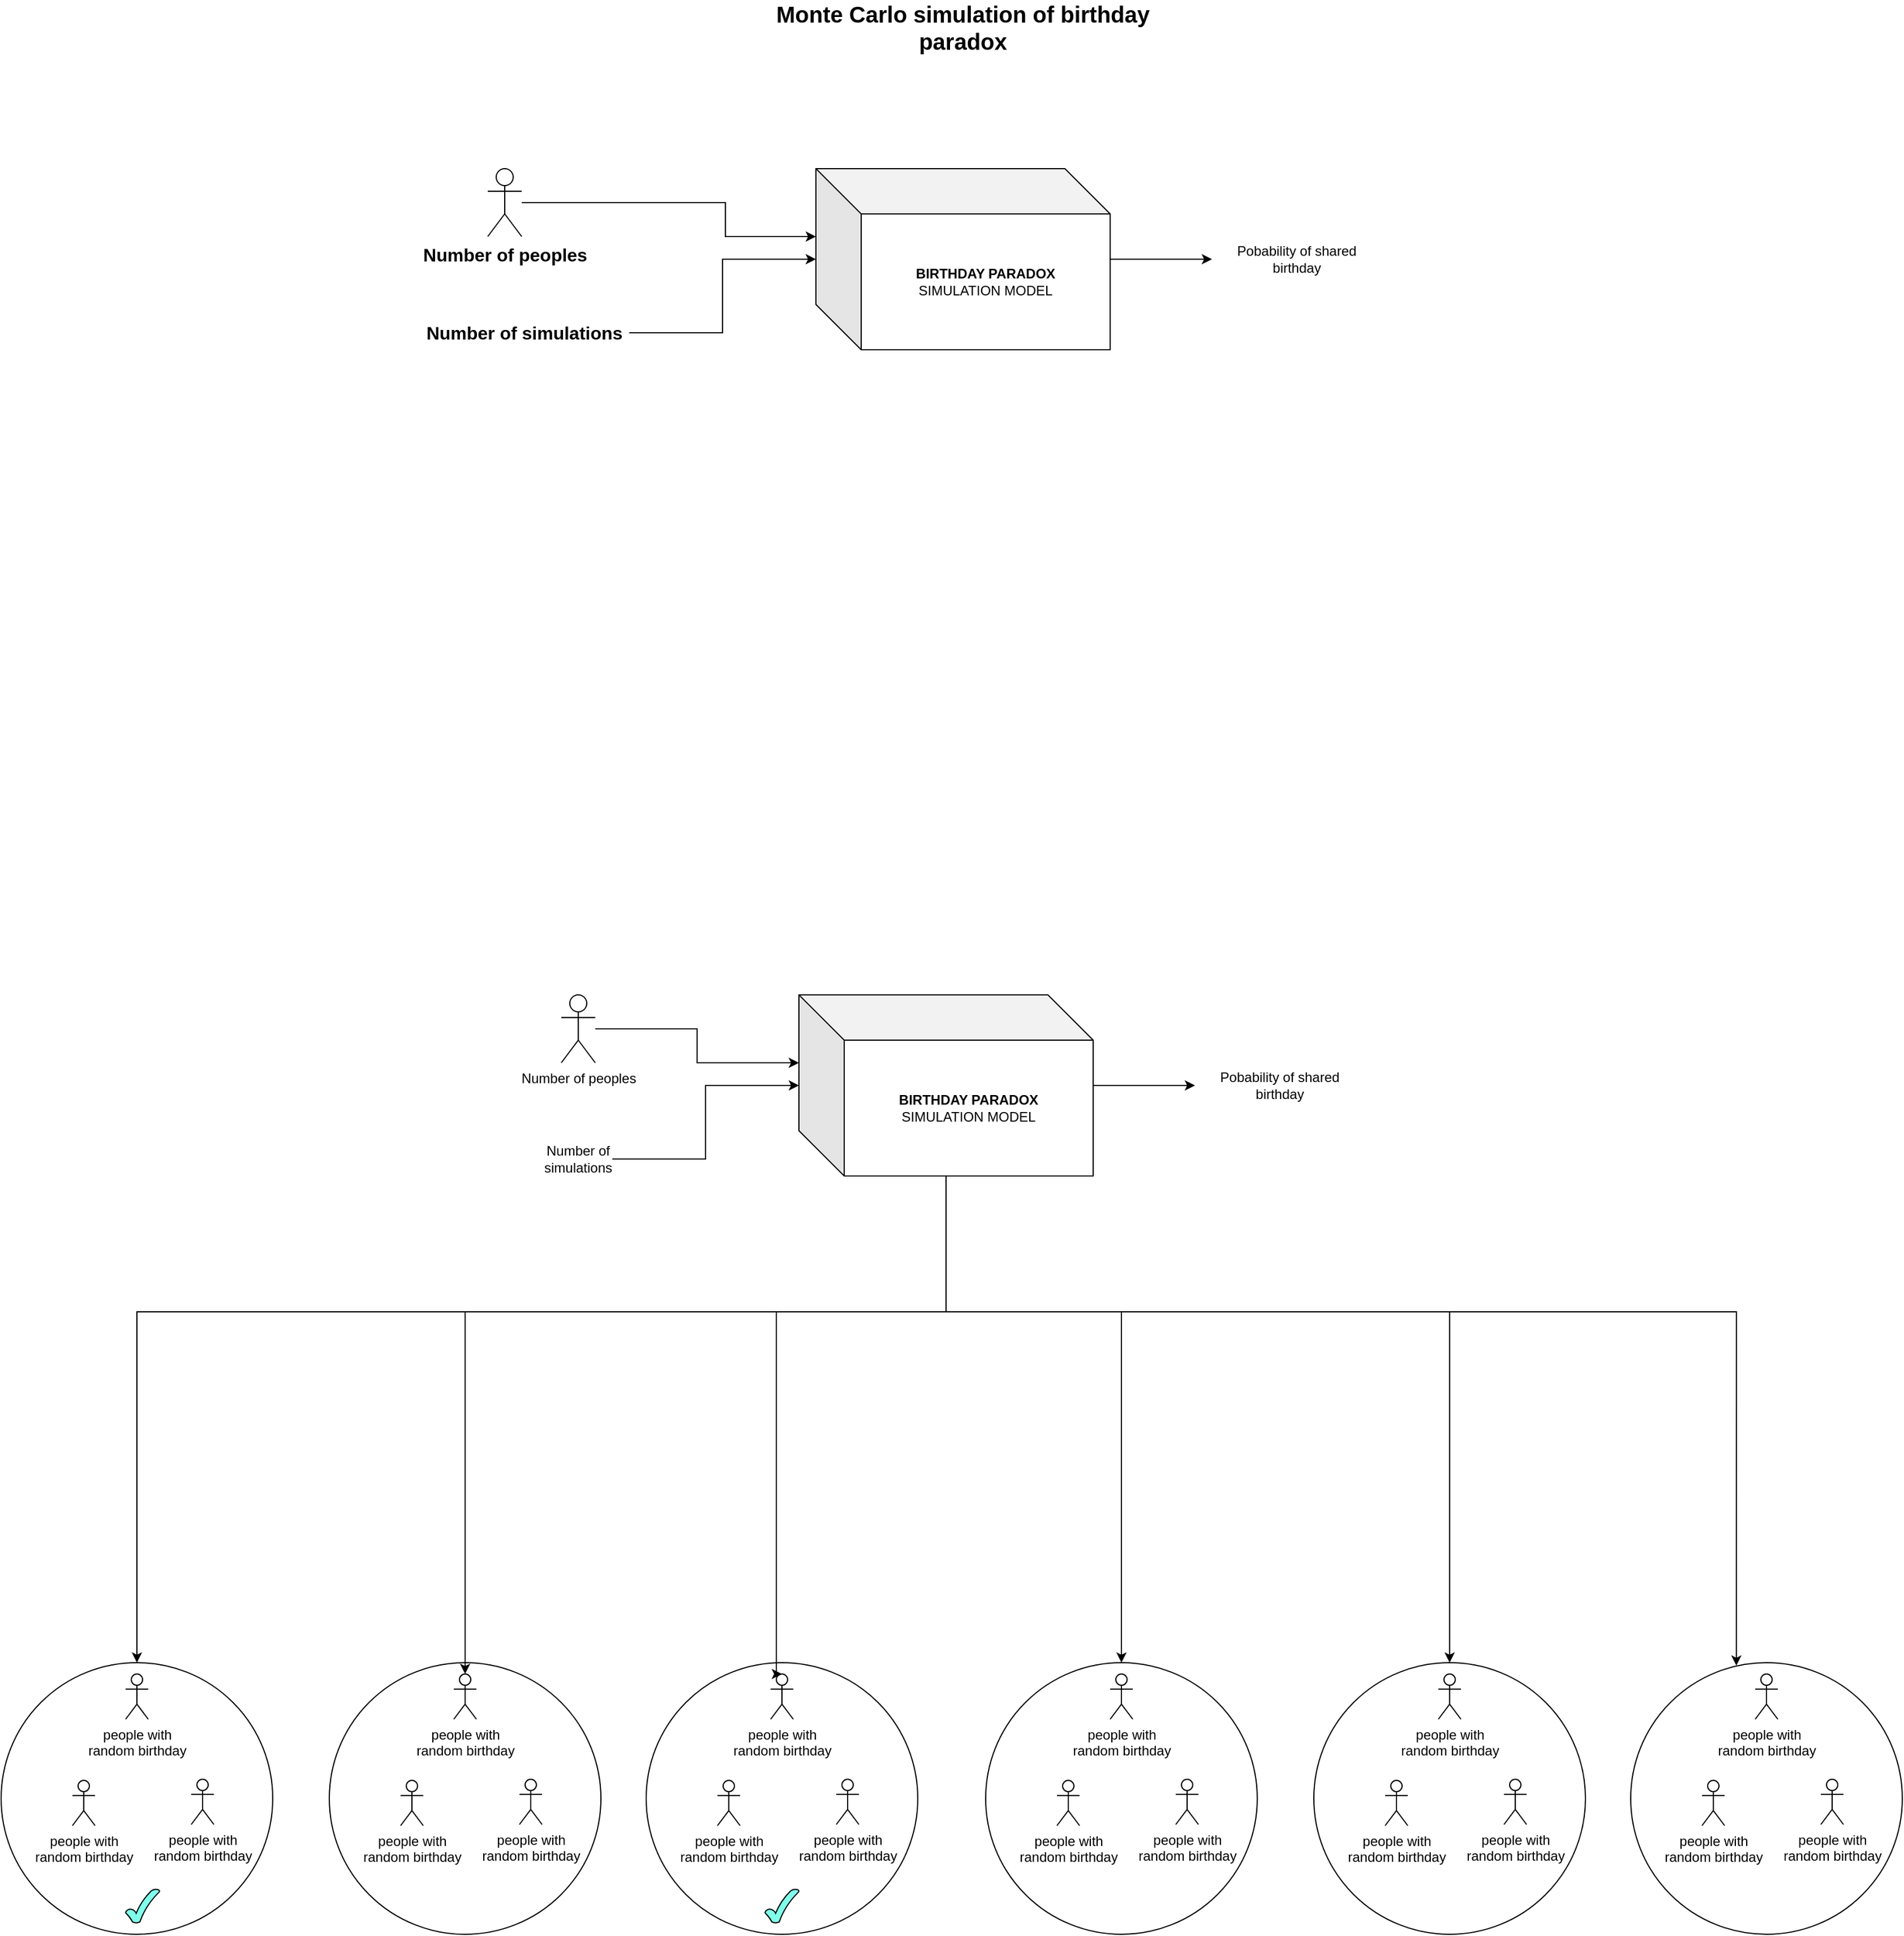 <mxfile version="18.0.6" type="device"><diagram id="K136e8oHM3KxwRu23GCG" name="Page-1"><mxGraphModel dx="1249" dy="1707" grid="1" gridSize="10" guides="1" tooltips="1" connect="1" arrows="1" fold="1" page="1" pageScale="1" pageWidth="850" pageHeight="1100" math="0" shadow="0"><root><mxCell id="0"/><mxCell id="1" parent="0"/><mxCell id="50BT2JdBebohxH7Zqu9g-22" value="" style="group" parent="1" vertex="1" connectable="0"><mxGeometry x="750" y="660" width="240" height="240" as="geometry"/></mxCell><mxCell id="50BT2JdBebohxH7Zqu9g-18" value="" style="ellipse;whiteSpace=wrap;html=1;aspect=fixed;" parent="50BT2JdBebohxH7Zqu9g-22" vertex="1"><mxGeometry width="240" height="240" as="geometry"/></mxCell><mxCell id="50BT2JdBebohxH7Zqu9g-19" value="people with&lt;br&gt;random birthday" style="shape=umlActor;verticalLabelPosition=bottom;verticalAlign=top;html=1;outlineConnect=0;" parent="50BT2JdBebohxH7Zqu9g-22" vertex="1"><mxGeometry x="63" y="104" width="20" height="40" as="geometry"/></mxCell><mxCell id="50BT2JdBebohxH7Zqu9g-20" value="people with&lt;br&gt;random birthday" style="shape=umlActor;verticalLabelPosition=bottom;verticalAlign=top;html=1;outlineConnect=0;" parent="50BT2JdBebohxH7Zqu9g-22" vertex="1"><mxGeometry x="168" y="103" width="20" height="40" as="geometry"/></mxCell><mxCell id="50BT2JdBebohxH7Zqu9g-21" value="people with&lt;br&gt;random birthday" style="shape=umlActor;verticalLabelPosition=bottom;verticalAlign=top;html=1;outlineConnect=0;" parent="50BT2JdBebohxH7Zqu9g-22" vertex="1"><mxGeometry x="110" y="10" width="20" height="40" as="geometry"/></mxCell><mxCell id="50BT2JdBebohxH7Zqu9g-23" value="" style="group" parent="1" vertex="1" connectable="0"><mxGeometry x="460" y="660" width="240" height="240" as="geometry"/></mxCell><mxCell id="50BT2JdBebohxH7Zqu9g-13" value="" style="ellipse;whiteSpace=wrap;html=1;aspect=fixed;" parent="50BT2JdBebohxH7Zqu9g-23" vertex="1"><mxGeometry width="240" height="240" as="geometry"/></mxCell><mxCell id="50BT2JdBebohxH7Zqu9g-14" value="people with&lt;br&gt;random birthday" style="shape=umlActor;verticalLabelPosition=bottom;verticalAlign=top;html=1;outlineConnect=0;" parent="50BT2JdBebohxH7Zqu9g-23" vertex="1"><mxGeometry x="63" y="104" width="20" height="40" as="geometry"/></mxCell><mxCell id="50BT2JdBebohxH7Zqu9g-15" value="people with&lt;br&gt;random birthday" style="shape=umlActor;verticalLabelPosition=bottom;verticalAlign=top;html=1;outlineConnect=0;" parent="50BT2JdBebohxH7Zqu9g-23" vertex="1"><mxGeometry x="168" y="103" width="20" height="40" as="geometry"/></mxCell><mxCell id="50BT2JdBebohxH7Zqu9g-16" value="people with&lt;br&gt;random birthday" style="shape=umlActor;verticalLabelPosition=bottom;verticalAlign=top;html=1;outlineConnect=0;" parent="50BT2JdBebohxH7Zqu9g-23" vertex="1"><mxGeometry x="110" y="10" width="20" height="40" as="geometry"/></mxCell><mxCell id="O38ymPHOeTLvdXzH6WXK-2" value="" style="verticalLabelPosition=bottom;verticalAlign=top;html=1;shape=mxgraph.basic.tick;fontSize=16;fillColor=#80FFEA;" vertex="1" parent="50BT2JdBebohxH7Zqu9g-23"><mxGeometry x="110" y="200" width="30" height="30" as="geometry"/></mxCell><mxCell id="50BT2JdBebohxH7Zqu9g-24" value="" style="group;fillColor=default;" parent="1" vertex="1" connectable="0"><mxGeometry x="1030" y="660" width="240" height="240" as="geometry"/></mxCell><mxCell id="50BT2JdBebohxH7Zqu9g-25" value="" style="ellipse;whiteSpace=wrap;html=1;aspect=fixed;" parent="50BT2JdBebohxH7Zqu9g-24" vertex="1"><mxGeometry width="240" height="240" as="geometry"/></mxCell><mxCell id="50BT2JdBebohxH7Zqu9g-26" value="people with&lt;br&gt;random birthday" style="shape=umlActor;verticalLabelPosition=bottom;verticalAlign=top;html=1;outlineConnect=0;" parent="50BT2JdBebohxH7Zqu9g-24" vertex="1"><mxGeometry x="63" y="104" width="20" height="40" as="geometry"/></mxCell><mxCell id="50BT2JdBebohxH7Zqu9g-27" value="people with&lt;br&gt;random birthday" style="shape=umlActor;verticalLabelPosition=bottom;verticalAlign=top;html=1;outlineConnect=0;" parent="50BT2JdBebohxH7Zqu9g-24" vertex="1"><mxGeometry x="168" y="103" width="20" height="40" as="geometry"/></mxCell><mxCell id="50BT2JdBebohxH7Zqu9g-28" value="people with&lt;br&gt;random birthday" style="shape=umlActor;verticalLabelPosition=bottom;verticalAlign=top;html=1;outlineConnect=0;" parent="50BT2JdBebohxH7Zqu9g-24" vertex="1"><mxGeometry x="110" y="10" width="20" height="40" as="geometry"/></mxCell><mxCell id="O38ymPHOeTLvdXzH6WXK-3" value="" style="verticalLabelPosition=bottom;verticalAlign=top;html=1;shape=mxgraph.basic.tick;fontSize=16;fillColor=#80FFEA;" vertex="1" parent="50BT2JdBebohxH7Zqu9g-24"><mxGeometry x="105" y="200" width="30" height="30" as="geometry"/></mxCell><mxCell id="50BT2JdBebohxH7Zqu9g-30" value="" style="group" parent="1" vertex="1" connectable="0"><mxGeometry x="1620" y="660" width="240" height="240" as="geometry"/></mxCell><mxCell id="50BT2JdBebohxH7Zqu9g-31" value="" style="ellipse;whiteSpace=wrap;html=1;aspect=fixed;" parent="50BT2JdBebohxH7Zqu9g-30" vertex="1"><mxGeometry width="240" height="240" as="geometry"/></mxCell><mxCell id="50BT2JdBebohxH7Zqu9g-32" value="people with&lt;br&gt;random birthday" style="shape=umlActor;verticalLabelPosition=bottom;verticalAlign=top;html=1;outlineConnect=0;" parent="50BT2JdBebohxH7Zqu9g-30" vertex="1"><mxGeometry x="63" y="104" width="20" height="40" as="geometry"/></mxCell><mxCell id="50BT2JdBebohxH7Zqu9g-33" value="people with&lt;br&gt;random birthday" style="shape=umlActor;verticalLabelPosition=bottom;verticalAlign=top;html=1;outlineConnect=0;" parent="50BT2JdBebohxH7Zqu9g-30" vertex="1"><mxGeometry x="168" y="103" width="20" height="40" as="geometry"/></mxCell><mxCell id="50BT2JdBebohxH7Zqu9g-34" value="people with&lt;br&gt;random birthday" style="shape=umlActor;verticalLabelPosition=bottom;verticalAlign=top;html=1;outlineConnect=0;" parent="50BT2JdBebohxH7Zqu9g-30" vertex="1"><mxGeometry x="110" y="10" width="20" height="40" as="geometry"/></mxCell><mxCell id="50BT2JdBebohxH7Zqu9g-35" value="" style="group;" parent="1" vertex="1" connectable="0"><mxGeometry x="1330" y="660" width="240" height="240" as="geometry"/></mxCell><mxCell id="50BT2JdBebohxH7Zqu9g-36" value="" style="ellipse;whiteSpace=wrap;html=1;aspect=fixed;" parent="50BT2JdBebohxH7Zqu9g-35" vertex="1"><mxGeometry width="240" height="240" as="geometry"/></mxCell><mxCell id="50BT2JdBebohxH7Zqu9g-37" value="people with&lt;br&gt;random birthday" style="shape=umlActor;verticalLabelPosition=bottom;verticalAlign=top;html=1;outlineConnect=0;" parent="50BT2JdBebohxH7Zqu9g-35" vertex="1"><mxGeometry x="63" y="104" width="20" height="40" as="geometry"/></mxCell><mxCell id="50BT2JdBebohxH7Zqu9g-38" value="people with&lt;br&gt;random birthday" style="shape=umlActor;verticalLabelPosition=bottom;verticalAlign=top;html=1;outlineConnect=0;" parent="50BT2JdBebohxH7Zqu9g-35" vertex="1"><mxGeometry x="168" y="103" width="20" height="40" as="geometry"/></mxCell><mxCell id="50BT2JdBebohxH7Zqu9g-39" value="people with&lt;br&gt;random birthday" style="shape=umlActor;verticalLabelPosition=bottom;verticalAlign=top;html=1;outlineConnect=0;" parent="50BT2JdBebohxH7Zqu9g-35" vertex="1"><mxGeometry x="110" y="10" width="20" height="40" as="geometry"/></mxCell><mxCell id="50BT2JdBebohxH7Zqu9g-40" value="" style="group" parent="1" vertex="1" connectable="0"><mxGeometry x="1900" y="660" width="240" height="240" as="geometry"/></mxCell><mxCell id="50BT2JdBebohxH7Zqu9g-41" value="" style="ellipse;whiteSpace=wrap;html=1;aspect=fixed;" parent="50BT2JdBebohxH7Zqu9g-40" vertex="1"><mxGeometry width="240" height="240" as="geometry"/></mxCell><mxCell id="50BT2JdBebohxH7Zqu9g-42" value="people with&lt;br&gt;random birthday" style="shape=umlActor;verticalLabelPosition=bottom;verticalAlign=top;html=1;outlineConnect=0;" parent="50BT2JdBebohxH7Zqu9g-40" vertex="1"><mxGeometry x="63" y="104" width="20" height="40" as="geometry"/></mxCell><mxCell id="50BT2JdBebohxH7Zqu9g-43" value="people with&lt;br&gt;random birthday" style="shape=umlActor;verticalLabelPosition=bottom;verticalAlign=top;html=1;outlineConnect=0;" parent="50BT2JdBebohxH7Zqu9g-40" vertex="1"><mxGeometry x="168" y="103" width="20" height="40" as="geometry"/></mxCell><mxCell id="50BT2JdBebohxH7Zqu9g-44" value="people with&lt;br&gt;random birthday" style="shape=umlActor;verticalLabelPosition=bottom;verticalAlign=top;html=1;outlineConnect=0;" parent="50BT2JdBebohxH7Zqu9g-40" vertex="1"><mxGeometry x="110" y="10" width="20" height="40" as="geometry"/></mxCell><mxCell id="50BT2JdBebohxH7Zqu9g-52" style="edgeStyle=orthogonalEdgeStyle;rounded=0;orthogonalLoop=1;jettySize=auto;html=1;" parent="1" source="50BT2JdBebohxH7Zqu9g-3" target="50BT2JdBebohxH7Zqu9g-13" edge="1"><mxGeometry relative="1" as="geometry"><Array as="points"><mxPoint x="1295" y="350"/><mxPoint x="580" y="350"/></Array></mxGeometry></mxCell><mxCell id="50BT2JdBebohxH7Zqu9g-53" style="edgeStyle=orthogonalEdgeStyle;rounded=0;orthogonalLoop=1;jettySize=auto;html=1;entryX=0.5;entryY=0;entryDx=0;entryDy=0;entryPerimeter=0;" parent="1" source="50BT2JdBebohxH7Zqu9g-3" target="50BT2JdBebohxH7Zqu9g-21" edge="1"><mxGeometry relative="1" as="geometry"><Array as="points"><mxPoint x="1295" y="350"/><mxPoint x="870" y="350"/></Array></mxGeometry></mxCell><mxCell id="50BT2JdBebohxH7Zqu9g-54" style="edgeStyle=orthogonalEdgeStyle;rounded=0;orthogonalLoop=1;jettySize=auto;html=1;entryX=0.5;entryY=0;entryDx=0;entryDy=0;entryPerimeter=0;" parent="1" source="50BT2JdBebohxH7Zqu9g-3" target="50BT2JdBebohxH7Zqu9g-28" edge="1"><mxGeometry relative="1" as="geometry"><Array as="points"><mxPoint x="1295" y="350"/><mxPoint x="1145" y="350"/><mxPoint x="1145" y="670"/></Array></mxGeometry></mxCell><mxCell id="50BT2JdBebohxH7Zqu9g-55" style="edgeStyle=orthogonalEdgeStyle;rounded=0;orthogonalLoop=1;jettySize=auto;html=1;entryX=0.5;entryY=0;entryDx=0;entryDy=0;" parent="1" source="50BT2JdBebohxH7Zqu9g-3" target="50BT2JdBebohxH7Zqu9g-36" edge="1"><mxGeometry relative="1" as="geometry"><Array as="points"><mxPoint x="1295" y="350"/><mxPoint x="1450" y="350"/></Array></mxGeometry></mxCell><mxCell id="50BT2JdBebohxH7Zqu9g-56" style="edgeStyle=orthogonalEdgeStyle;rounded=0;orthogonalLoop=1;jettySize=auto;html=1;" parent="1" source="50BT2JdBebohxH7Zqu9g-3" target="50BT2JdBebohxH7Zqu9g-31" edge="1"><mxGeometry relative="1" as="geometry"><Array as="points"><mxPoint x="1295" y="350"/><mxPoint x="1740" y="350"/></Array></mxGeometry></mxCell><mxCell id="50BT2JdBebohxH7Zqu9g-58" style="edgeStyle=orthogonalEdgeStyle;rounded=0;orthogonalLoop=1;jettySize=auto;html=1;entryX=0.389;entryY=0.011;entryDx=0;entryDy=0;entryPerimeter=0;" parent="1" source="50BT2JdBebohxH7Zqu9g-3" target="50BT2JdBebohxH7Zqu9g-41" edge="1"><mxGeometry relative="1" as="geometry"><Array as="points"><mxPoint x="1295" y="350"/><mxPoint x="1993" y="350"/></Array></mxGeometry></mxCell><mxCell id="50BT2JdBebohxH7Zqu9g-3" value="&lt;b&gt;BIRTHDAY PARADOX&lt;/b&gt;&lt;br&gt;SIMULATION MODEL" style="shape=cube;whiteSpace=wrap;html=1;boundedLbl=1;backgroundOutline=1;darkOpacity=0.05;darkOpacity2=0.1;size=40;" parent="1" vertex="1"><mxGeometry x="1165" y="70" width="260" height="160" as="geometry"/></mxCell><mxCell id="50BT2JdBebohxH7Zqu9g-8" style="edgeStyle=orthogonalEdgeStyle;rounded=0;orthogonalLoop=1;jettySize=auto;html=1;entryX=0;entryY=0;entryDx=0;entryDy=60;entryPerimeter=0;" parent="1" source="50BT2JdBebohxH7Zqu9g-5" target="50BT2JdBebohxH7Zqu9g-3" edge="1"><mxGeometry relative="1" as="geometry"/></mxCell><mxCell id="50BT2JdBebohxH7Zqu9g-5" value="Number of peoples" style="shape=umlActor;verticalLabelPosition=bottom;verticalAlign=top;html=1;outlineConnect=0;" parent="1" vertex="1"><mxGeometry x="955" y="70" width="30" height="60" as="geometry"/></mxCell><mxCell id="50BT2JdBebohxH7Zqu9g-10" style="edgeStyle=orthogonalEdgeStyle;rounded=0;orthogonalLoop=1;jettySize=auto;html=1;" parent="1" source="50BT2JdBebohxH7Zqu9g-9" target="50BT2JdBebohxH7Zqu9g-3" edge="1"><mxGeometry relative="1" as="geometry"><mxPoint x="1160" y="270" as="targetPoint"/></mxGeometry></mxCell><mxCell id="50BT2JdBebohxH7Zqu9g-9" value="Number of simulations" style="text;html=1;strokeColor=none;fillColor=none;align=center;verticalAlign=middle;whiteSpace=wrap;rounded=0;" parent="1" vertex="1"><mxGeometry x="940" y="200" width="60" height="30" as="geometry"/></mxCell><mxCell id="50BT2JdBebohxH7Zqu9g-11" value="Pobability of shared birthday" style="text;html=1;strokeColor=none;fillColor=none;align=center;verticalAlign=middle;whiteSpace=wrap;rounded=0;" parent="1" vertex="1"><mxGeometry x="1515" y="135" width="150" height="30" as="geometry"/></mxCell><mxCell id="50BT2JdBebohxH7Zqu9g-12" style="edgeStyle=orthogonalEdgeStyle;rounded=0;orthogonalLoop=1;jettySize=auto;html=1;" parent="1" source="50BT2JdBebohxH7Zqu9g-3" target="50BT2JdBebohxH7Zqu9g-11" edge="1"><mxGeometry relative="1" as="geometry"/></mxCell><mxCell id="50BT2JdBebohxH7Zqu9g-95" value="&lt;b&gt;BIRTHDAY PARADOX&lt;/b&gt;&lt;br&gt;SIMULATION MODEL" style="shape=cube;whiteSpace=wrap;html=1;boundedLbl=1;backgroundOutline=1;darkOpacity=0.05;darkOpacity2=0.1;size=40;" parent="1" vertex="1"><mxGeometry x="1180" y="-660" width="260" height="160" as="geometry"/></mxCell><mxCell id="50BT2JdBebohxH7Zqu9g-96" style="edgeStyle=orthogonalEdgeStyle;rounded=0;orthogonalLoop=1;jettySize=auto;html=1;entryX=0;entryY=0;entryDx=0;entryDy=60;entryPerimeter=0;" parent="1" source="50BT2JdBebohxH7Zqu9g-97" target="50BT2JdBebohxH7Zqu9g-95" edge="1"><mxGeometry relative="1" as="geometry"><Array as="points"><mxPoint x="1100" y="-630"/><mxPoint x="1100" y="-600"/></Array></mxGeometry></mxCell><mxCell id="50BT2JdBebohxH7Zqu9g-97" value="&lt;font style=&quot;font-size: 16px;&quot;&gt;&lt;b&gt;Number of peoples&lt;/b&gt;&lt;/font&gt;" style="shape=umlActor;verticalLabelPosition=bottom;verticalAlign=top;html=1;outlineConnect=0;" parent="1" vertex="1"><mxGeometry x="890" y="-660" width="30" height="60" as="geometry"/></mxCell><mxCell id="50BT2JdBebohxH7Zqu9g-98" style="edgeStyle=orthogonalEdgeStyle;rounded=0;orthogonalLoop=1;jettySize=auto;html=1;" parent="1" source="50BT2JdBebohxH7Zqu9g-99" target="50BT2JdBebohxH7Zqu9g-95" edge="1"><mxGeometry relative="1" as="geometry"><mxPoint x="1175" y="-460" as="targetPoint"/></mxGeometry></mxCell><mxCell id="50BT2JdBebohxH7Zqu9g-99" value="&lt;b&gt;&lt;font style=&quot;font-size: 16px;&quot;&gt;Number of simulations&lt;/font&gt;&lt;/b&gt;" style="text;html=1;strokeColor=none;fillColor=none;align=center;verticalAlign=middle;whiteSpace=wrap;rounded=0;" parent="1" vertex="1"><mxGeometry x="830" y="-530" width="185" height="30" as="geometry"/></mxCell><mxCell id="50BT2JdBebohxH7Zqu9g-100" value="Pobability of shared birthday" style="text;html=1;strokeColor=none;fillColor=none;align=center;verticalAlign=middle;whiteSpace=wrap;rounded=0;" parent="1" vertex="1"><mxGeometry x="1530" y="-595" width="150" height="30" as="geometry"/></mxCell><mxCell id="50BT2JdBebohxH7Zqu9g-101" style="edgeStyle=orthogonalEdgeStyle;rounded=0;orthogonalLoop=1;jettySize=auto;html=1;" parent="1" source="50BT2JdBebohxH7Zqu9g-95" target="50BT2JdBebohxH7Zqu9g-100" edge="1"><mxGeometry relative="1" as="geometry"/></mxCell><mxCell id="50BT2JdBebohxH7Zqu9g-102" value="&lt;b&gt;&lt;font style=&quot;font-size: 20px;&quot;&gt;Monte Carlo simulation of birthday paradox&lt;/font&gt;&lt;/b&gt;" style="text;html=1;strokeColor=none;fillColor=none;align=center;verticalAlign=middle;whiteSpace=wrap;rounded=0;" parent="1" vertex="1"><mxGeometry x="1110" y="-800" width="400" height="30" as="geometry"/></mxCell></root></mxGraphModel></diagram></mxfile>